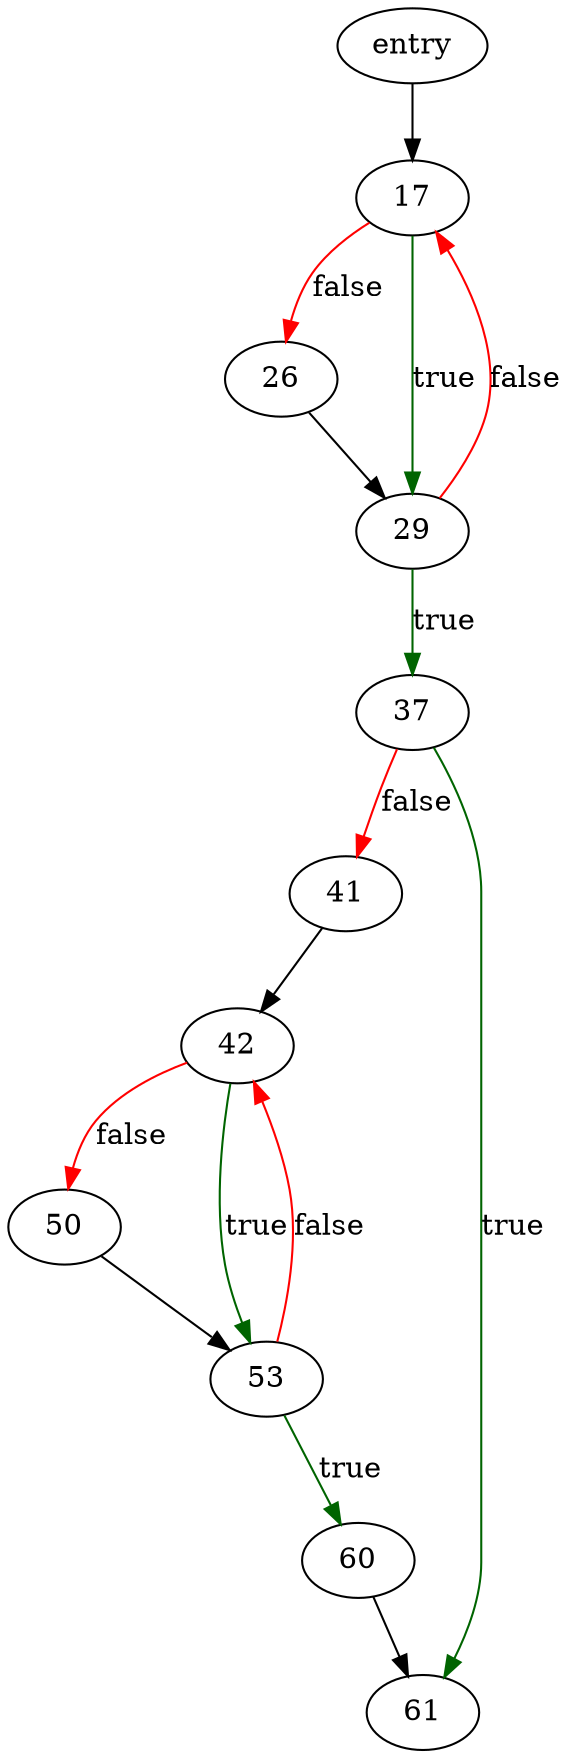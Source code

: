digraph "powm2" {
	// Node definitions.
	6 [label=entry];
	17;
	26;
	29;
	37;
	41;
	42;
	50;
	53;
	60;
	61;

	// Edge definitions.
	6 -> 17;
	17 -> 26 [
		color=red
		label=false
	];
	17 -> 29 [
		color=darkgreen
		label=true
	];
	26 -> 29;
	29 -> 17 [
		color=red
		label=false
	];
	29 -> 37 [
		color=darkgreen
		label=true
	];
	37 -> 41 [
		color=red
		label=false
	];
	37 -> 61 [
		color=darkgreen
		label=true
	];
	41 -> 42;
	42 -> 50 [
		color=red
		label=false
	];
	42 -> 53 [
		color=darkgreen
		label=true
	];
	50 -> 53;
	53 -> 42 [
		color=red
		label=false
	];
	53 -> 60 [
		color=darkgreen
		label=true
	];
	60 -> 61;
}